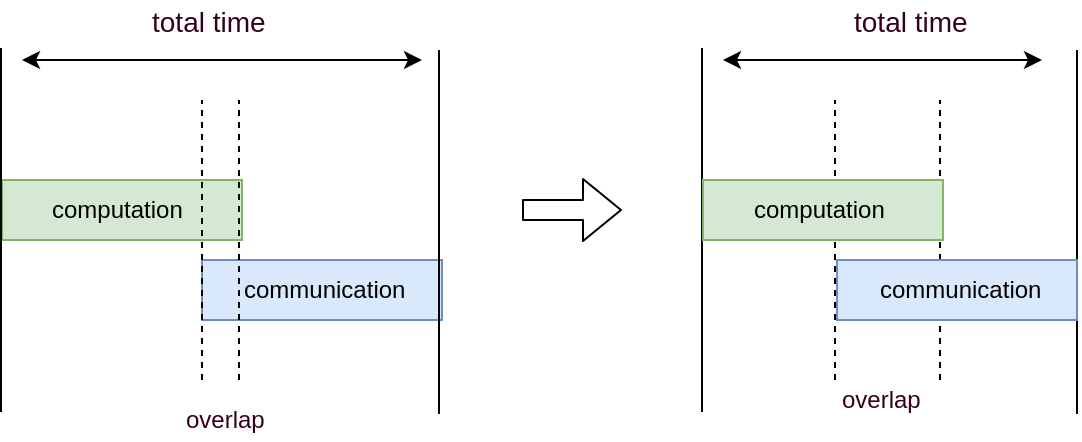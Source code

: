 <mxfile version="10.7.7" type="github"><diagram id="VNls4-zubkNcrMT4rmMf" name="Page-1"><mxGraphModel dx="1394" dy="747" grid="1" gridSize="10" guides="1" tooltips="1" connect="1" arrows="1" fold="1" page="1" pageScale="1" pageWidth="827" pageHeight="1169" math="0" shadow="0"><root><mxCell id="0"/><mxCell id="1" parent="0"/><mxCell id="D6xGMCT4r6QOLIRlyx4k-1" value="" style="rounded=0;whiteSpace=wrap;html=1;fillColor=#d5e8d4;strokeColor=#82b366;" parent="1" vertex="1"><mxGeometry x="190" y="226" width="120" height="30" as="geometry"/></mxCell><mxCell id="D6xGMCT4r6QOLIRlyx4k-2" value="" style="rounded=0;whiteSpace=wrap;html=1;fillColor=#dae8fc;strokeColor=#6c8ebf;" parent="1" vertex="1"><mxGeometry x="290" y="266" width="120" height="30" as="geometry"/></mxCell><mxCell id="D6xGMCT4r6QOLIRlyx4k-3" value="computation" style="text;html=1;resizable=0;points=[];autosize=1;align=left;verticalAlign=top;spacingTop=-4;" parent="1" vertex="1"><mxGeometry x="213" y="231" width="80" height="20" as="geometry"/></mxCell><mxCell id="D6xGMCT4r6QOLIRlyx4k-4" value="communication" style="text;html=1;resizable=0;points=[];autosize=1;align=left;verticalAlign=top;spacingTop=-4;" parent="1" vertex="1"><mxGeometry x="309" y="271" width="100" height="20" as="geometry"/></mxCell><mxCell id="D6xGMCT4r6QOLIRlyx4k-5" value="" style="endArrow=none;dashed=1;html=1;" parent="1" edge="1"><mxGeometry width="50" height="50" relative="1" as="geometry"><mxPoint x="290" y="326" as="sourcePoint"/><mxPoint x="290" y="186" as="targetPoint"/></mxGeometry></mxCell><mxCell id="D6xGMCT4r6QOLIRlyx4k-7" value="" style="endArrow=none;dashed=1;html=1;" parent="1" edge="1"><mxGeometry width="50" height="50" relative="1" as="geometry"><mxPoint x="308.5" y="326" as="sourcePoint"/><mxPoint x="308.5" y="186" as="targetPoint"/></mxGeometry></mxCell><mxCell id="D6xGMCT4r6QOLIRlyx4k-8" value="" style="endArrow=none;html=1;" parent="1" edge="1"><mxGeometry width="50" height="50" relative="1" as="geometry"><mxPoint x="189.5" y="342" as="sourcePoint"/><mxPoint x="189.5" y="160" as="targetPoint"/></mxGeometry></mxCell><mxCell id="D6xGMCT4r6QOLIRlyx4k-9" value="" style="endArrow=none;html=1;" parent="1" edge="1"><mxGeometry width="50" height="50" relative="1" as="geometry"><mxPoint x="408.5" y="343" as="sourcePoint"/><mxPoint x="408.5" y="161" as="targetPoint"/></mxGeometry></mxCell><mxCell id="D6xGMCT4r6QOLIRlyx4k-10" value="overlap" style="text;html=1;resizable=0;points=[];autosize=1;align=left;verticalAlign=top;spacingTop=-4;fontColor=#33001A;" parent="1" vertex="1"><mxGeometry x="280" y="336" width="50" height="20" as="geometry"/></mxCell><mxCell id="D6xGMCT4r6QOLIRlyx4k-11" value="" style="endArrow=classic;startArrow=classic;html=1;fontColor=#33001A;" parent="1" edge="1"><mxGeometry width="50" height="50" relative="1" as="geometry"><mxPoint x="200" y="166" as="sourcePoint"/><mxPoint x="400" y="166" as="targetPoint"/></mxGeometry></mxCell><mxCell id="D6xGMCT4r6QOLIRlyx4k-12" value="total time" style="text;html=1;resizable=0;points=[];autosize=1;align=left;verticalAlign=top;spacingTop=-4;fontColor=#33001A;fontSize=14;" parent="1" vertex="1"><mxGeometry x="263" y="136" width="60" height="20" as="geometry"/></mxCell><mxCell id="D6xGMCT4r6QOLIRlyx4k-17" value="" style="endArrow=none;dashed=1;html=1;" parent="1" edge="1"><mxGeometry width="50" height="50" relative="1" as="geometry"><mxPoint x="606.5" y="326" as="sourcePoint"/><mxPoint x="606.5" y="186" as="targetPoint"/></mxGeometry></mxCell><mxCell id="D6xGMCT4r6QOLIRlyx4k-18" value="" style="endArrow=none;dashed=1;html=1;" parent="1" edge="1"><mxGeometry width="50" height="50" relative="1" as="geometry"><mxPoint x="659" y="326" as="sourcePoint"/><mxPoint x="659" y="186" as="targetPoint"/></mxGeometry></mxCell><mxCell id="D6xGMCT4r6QOLIRlyx4k-19" value="" style="endArrow=none;html=1;" parent="1" edge="1"><mxGeometry width="50" height="50" relative="1" as="geometry"><mxPoint x="540" y="342" as="sourcePoint"/><mxPoint x="540" y="160" as="targetPoint"/></mxGeometry></mxCell><mxCell id="D6xGMCT4r6QOLIRlyx4k-20" value="" style="endArrow=none;html=1;" parent="1" edge="1"><mxGeometry width="50" height="50" relative="1" as="geometry"><mxPoint x="727.5" y="343" as="sourcePoint"/><mxPoint x="727.5" y="161" as="targetPoint"/></mxGeometry></mxCell><mxCell id="D6xGMCT4r6QOLIRlyx4k-21" value="overlap" style="text;html=1;resizable=0;points=[];autosize=1;align=left;verticalAlign=top;spacingTop=-4;fontColor=#33001A;" parent="1" vertex="1"><mxGeometry x="607.5" y="326" width="50" height="20" as="geometry"/></mxCell><mxCell id="D6xGMCT4r6QOLIRlyx4k-22" value="" style="endArrow=classic;startArrow=classic;html=1;fontColor=#33001A;" parent="1" edge="1"><mxGeometry width="50" height="50" relative="1" as="geometry"><mxPoint x="550.5" y="166" as="sourcePoint"/><mxPoint x="710" y="166" as="targetPoint"/></mxGeometry></mxCell><mxCell id="D6xGMCT4r6QOLIRlyx4k-23" value="total time" style="text;html=1;resizable=0;points=[];autosize=1;align=left;verticalAlign=top;spacingTop=-4;fontColor=#33001A;fontSize=14;" parent="1" vertex="1"><mxGeometry x="613.5" y="136" width="60" height="20" as="geometry"/></mxCell><mxCell id="D6xGMCT4r6QOLIRlyx4k-24" value="" style="shape=flexArrow;endArrow=classic;html=1;fontSize=14;fontColor=#33001A;" parent="1" edge="1"><mxGeometry width="50" height="50" relative="1" as="geometry"><mxPoint x="450" y="241" as="sourcePoint"/><mxPoint x="500" y="241" as="targetPoint"/></mxGeometry></mxCell><mxCell id="D6xGMCT4r6QOLIRlyx4k-25" value="" style="group" parent="1" vertex="1" connectable="0"><mxGeometry x="607.5" y="266" width="120" height="30" as="geometry"/></mxCell><mxCell id="D6xGMCT4r6QOLIRlyx4k-14" value="" style="rounded=0;whiteSpace=wrap;html=1;fillColor=#dae8fc;strokeColor=#6c8ebf;" parent="D6xGMCT4r6QOLIRlyx4k-25" vertex="1"><mxGeometry width="120" height="30" as="geometry"/></mxCell><mxCell id="D6xGMCT4r6QOLIRlyx4k-16" value="communication" style="text;html=1;resizable=0;points=[];autosize=1;align=left;verticalAlign=top;spacingTop=-4;" parent="D6xGMCT4r6QOLIRlyx4k-25" vertex="1"><mxGeometry x="19" y="5" width="100" height="20" as="geometry"/></mxCell><mxCell id="D6xGMCT4r6QOLIRlyx4k-26" value="" style="group" parent="1" vertex="1" connectable="0"><mxGeometry x="540.5" y="226" width="120" height="30" as="geometry"/></mxCell><mxCell id="D6xGMCT4r6QOLIRlyx4k-13" value="" style="rounded=0;whiteSpace=wrap;html=1;fillColor=#d5e8d4;strokeColor=#82b366;" parent="D6xGMCT4r6QOLIRlyx4k-26" vertex="1"><mxGeometry width="120" height="30" as="geometry"/></mxCell><mxCell id="D6xGMCT4r6QOLIRlyx4k-15" value="computation" style="text;html=1;resizable=0;points=[];autosize=1;align=left;verticalAlign=top;spacingTop=-4;" parent="D6xGMCT4r6QOLIRlyx4k-26" vertex="1"><mxGeometry x="23" y="5" width="80" height="20" as="geometry"/></mxCell></root></mxGraphModel></diagram></mxfile>
